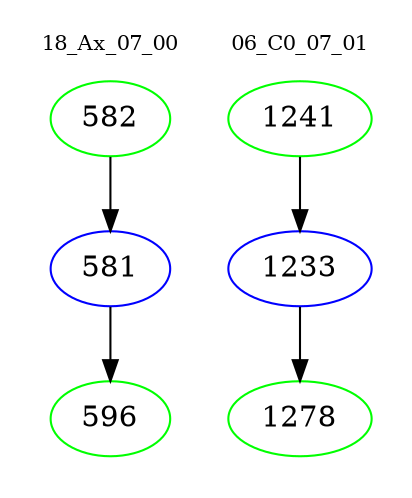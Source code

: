 digraph{
subgraph cluster_0 {
color = white
label = "18_Ax_07_00";
fontsize=10;
T0_582 [label="582", color="green"]
T0_582 -> T0_581 [color="black"]
T0_581 [label="581", color="blue"]
T0_581 -> T0_596 [color="black"]
T0_596 [label="596", color="green"]
}
subgraph cluster_1 {
color = white
label = "06_C0_07_01";
fontsize=10;
T1_1241 [label="1241", color="green"]
T1_1241 -> T1_1233 [color="black"]
T1_1233 [label="1233", color="blue"]
T1_1233 -> T1_1278 [color="black"]
T1_1278 [label="1278", color="green"]
}
}

